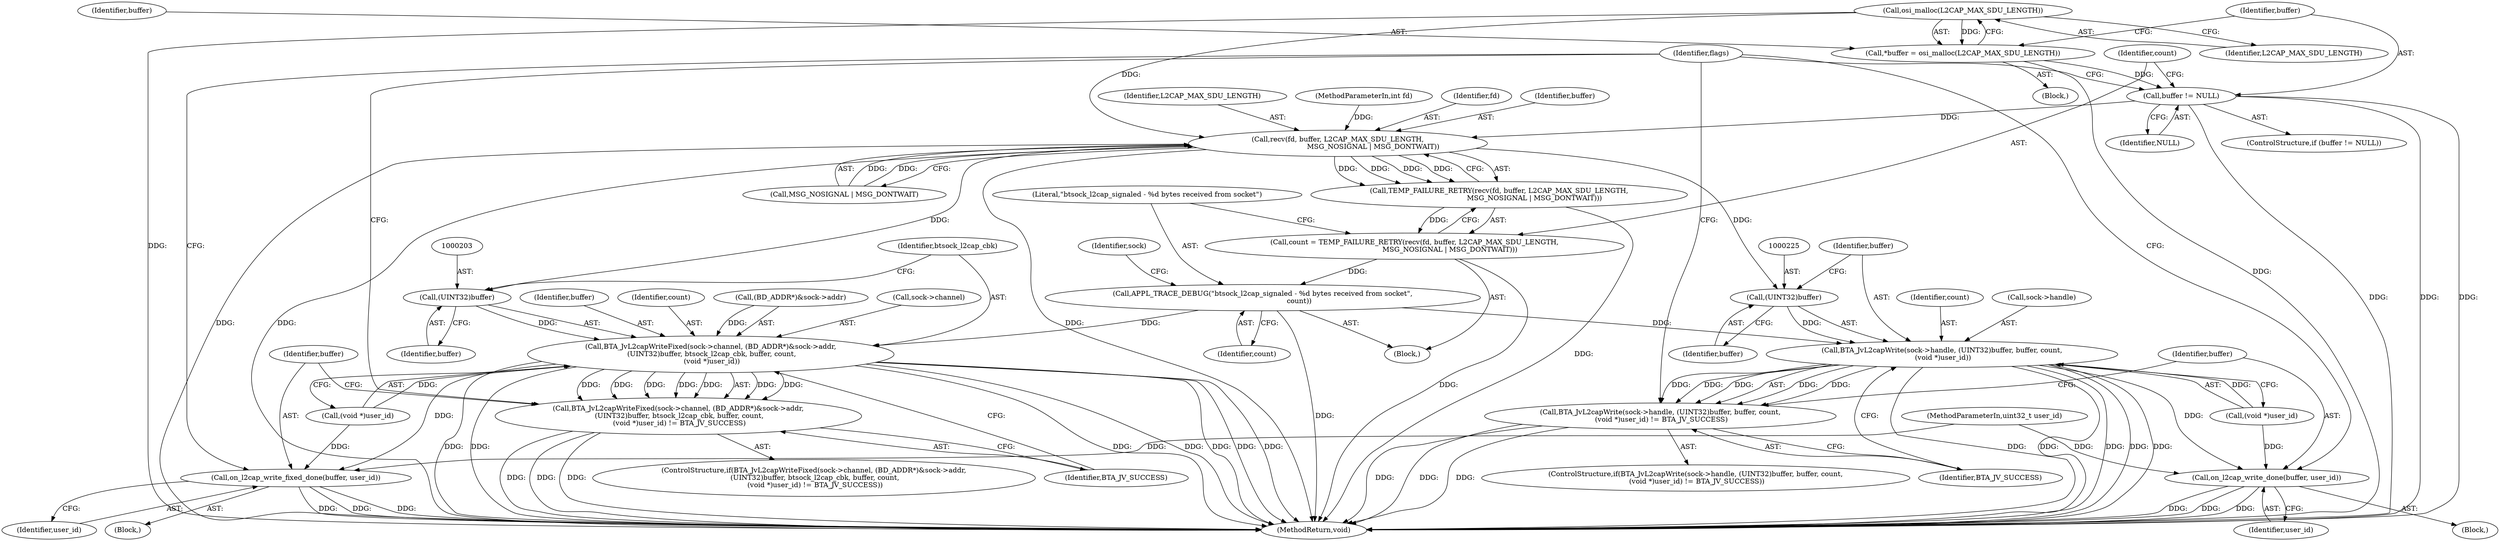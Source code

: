 digraph "0_Android_472271b153c5dc53c28beac55480a8d8434b2d5c_30@API" {
"1000164" [label="(Call,osi_malloc(L2CAP_MAX_SDU_LENGTH))"];
"1000162" [label="(Call,*buffer = osi_malloc(L2CAP_MAX_SDU_LENGTH))"];
"1000167" [label="(Call,buffer != NULL)"];
"1000175" [label="(Call,recv(fd, buffer, L2CAP_MAX_SDU_LENGTH,\n                                MSG_NOSIGNAL | MSG_DONTWAIT))"];
"1000174" [label="(Call,TEMP_FAILURE_RETRY(recv(fd, buffer, L2CAP_MAX_SDU_LENGTH,\n                                MSG_NOSIGNAL | MSG_DONTWAIT)))"];
"1000172" [label="(Call,count = TEMP_FAILURE_RETRY(recv(fd, buffer, L2CAP_MAX_SDU_LENGTH,\n                                MSG_NOSIGNAL | MSG_DONTWAIT)))"];
"1000182" [label="(Call,APPL_TRACE_DEBUG(\"btsock_l2cap_signaled - %d bytes received from socket\",\n                                 count))"];
"1000192" [label="(Call,BTA_JvL2capWriteFixed(sock->channel, (BD_ADDR*)&sock->addr,\n (UINT32)buffer, btsock_l2cap_cbk, buffer, count,\n (void *)user_id))"];
"1000191" [label="(Call,BTA_JvL2capWriteFixed(sock->channel, (BD_ADDR*)&sock->addr,\n (UINT32)buffer, btsock_l2cap_cbk, buffer, count,\n (void *)user_id) != BTA_JV_SUCCESS)"];
"1000213" [label="(Call,on_l2cap_write_fixed_done(buffer, user_id))"];
"1000220" [label="(Call,BTA_JvL2capWrite(sock->handle, (UINT32)buffer, buffer, count,\n (void *)user_id))"];
"1000219" [label="(Call,BTA_JvL2capWrite(sock->handle, (UINT32)buffer, buffer, count,\n (void *)user_id) != BTA_JV_SUCCESS)"];
"1000234" [label="(Call,on_l2cap_write_done(buffer, user_id))"];
"1000202" [label="(Call,(UINT32)buffer)"];
"1000224" [label="(Call,(UINT32)buffer)"];
"1000226" [label="(Identifier,buffer)"];
"1000233" [label="(Block,)"];
"1000234" [label="(Call,on_l2cap_write_done(buffer, user_id))"];
"1000162" [label="(Call,*buffer = osi_malloc(L2CAP_MAX_SDU_LENGTH))"];
"1000214" [label="(Identifier,buffer)"];
"1000182" [label="(Call,APPL_TRACE_DEBUG(\"btsock_l2cap_signaled - %d bytes received from socket\",\n                                 count))"];
"1000172" [label="(Call,count = TEMP_FAILURE_RETRY(recv(fd, buffer, L2CAP_MAX_SDU_LENGTH,\n                                MSG_NOSIGNAL | MSG_DONTWAIT)))"];
"1000160" [label="(Block,)"];
"1000166" [label="(ControlStructure,if (buffer != NULL))"];
"1000163" [label="(Identifier,buffer)"];
"1000221" [label="(Call,sock->handle)"];
"1000169" [label="(Identifier,NULL)"];
"1000168" [label="(Identifier,buffer)"];
"1000220" [label="(Call,BTA_JvL2capWrite(sock->handle, (UINT32)buffer, buffer, count,\n (void *)user_id))"];
"1000206" [label="(Identifier,buffer)"];
"1000224" [label="(Call,(UINT32)buffer)"];
"1000204" [label="(Identifier,buffer)"];
"1000104" [label="(MethodParameterIn,int fd)"];
"1000215" [label="(Identifier,user_id)"];
"1000190" [label="(ControlStructure,if(BTA_JvL2capWriteFixed(sock->channel, (BD_ADDR*)&sock->addr,\n (UINT32)buffer, btsock_l2cap_cbk, buffer, count,\n (void *)user_id) != BTA_JV_SUCCESS))"];
"1000173" [label="(Identifier,count)"];
"1000170" [label="(Block,)"];
"1000228" [label="(Identifier,count)"];
"1000235" [label="(Identifier,buffer)"];
"1000176" [label="(Identifier,fd)"];
"1000174" [label="(Call,TEMP_FAILURE_RETRY(recv(fd, buffer, L2CAP_MAX_SDU_LENGTH,\n                                MSG_NOSIGNAL | MSG_DONTWAIT)))"];
"1000193" [label="(Call,sock->channel)"];
"1000205" [label="(Identifier,btsock_l2cap_cbk)"];
"1000227" [label="(Identifier,buffer)"];
"1000164" [label="(Call,osi_malloc(L2CAP_MAX_SDU_LENGTH))"];
"1000184" [label="(Identifier,count)"];
"1000175" [label="(Call,recv(fd, buffer, L2CAP_MAX_SDU_LENGTH,\n                                MSG_NOSIGNAL | MSG_DONTWAIT))"];
"1000202" [label="(Call,(UINT32)buffer)"];
"1000229" [label="(Call,(void *)user_id)"];
"1000207" [label="(Identifier,count)"];
"1000167" [label="(Call,buffer != NULL)"];
"1000196" [label="(Call,(BD_ADDR*)&sock->addr)"];
"1000177" [label="(Identifier,buffer)"];
"1000179" [label="(Call,MSG_NOSIGNAL | MSG_DONTWAIT)"];
"1000211" [label="(Identifier,BTA_JV_SUCCESS)"];
"1000212" [label="(Block,)"];
"1000178" [label="(Identifier,L2CAP_MAX_SDU_LENGTH)"];
"1000191" [label="(Call,BTA_JvL2capWriteFixed(sock->channel, (BD_ADDR*)&sock->addr,\n (UINT32)buffer, btsock_l2cap_cbk, buffer, count,\n (void *)user_id) != BTA_JV_SUCCESS)"];
"1000183" [label="(Literal,\"btsock_l2cap_signaled - %d bytes received from socket\")"];
"1000213" [label="(Call,on_l2cap_write_fixed_done(buffer, user_id))"];
"1000219" [label="(Call,BTA_JvL2capWrite(sock->handle, (UINT32)buffer, buffer, count,\n (void *)user_id) != BTA_JV_SUCCESS)"];
"1000192" [label="(Call,BTA_JvL2capWriteFixed(sock->channel, (BD_ADDR*)&sock->addr,\n (UINT32)buffer, btsock_l2cap_cbk, buffer, count,\n (void *)user_id))"];
"1000236" [label="(Identifier,user_id)"];
"1000232" [label="(Identifier,BTA_JV_SUCCESS)"];
"1000298" [label="(MethodReturn,void)"];
"1000218" [label="(ControlStructure,if(BTA_JvL2capWrite(sock->handle, (UINT32)buffer, buffer, count,\n (void *)user_id) != BTA_JV_SUCCESS))"];
"1000208" [label="(Call,(void *)user_id)"];
"1000165" [label="(Identifier,L2CAP_MAX_SDU_LENGTH)"];
"1000106" [label="(MethodParameterIn,uint32_t user_id)"];
"1000187" [label="(Identifier,sock)"];
"1000245" [label="(Identifier,flags)"];
"1000164" -> "1000162"  [label="AST: "];
"1000164" -> "1000165"  [label="CFG: "];
"1000165" -> "1000164"  [label="AST: "];
"1000162" -> "1000164"  [label="CFG: "];
"1000164" -> "1000298"  [label="DDG: "];
"1000164" -> "1000162"  [label="DDG: "];
"1000164" -> "1000175"  [label="DDG: "];
"1000162" -> "1000160"  [label="AST: "];
"1000163" -> "1000162"  [label="AST: "];
"1000168" -> "1000162"  [label="CFG: "];
"1000162" -> "1000298"  [label="DDG: "];
"1000162" -> "1000167"  [label="DDG: "];
"1000167" -> "1000166"  [label="AST: "];
"1000167" -> "1000169"  [label="CFG: "];
"1000168" -> "1000167"  [label="AST: "];
"1000169" -> "1000167"  [label="AST: "];
"1000173" -> "1000167"  [label="CFG: "];
"1000245" -> "1000167"  [label="CFG: "];
"1000167" -> "1000298"  [label="DDG: "];
"1000167" -> "1000298"  [label="DDG: "];
"1000167" -> "1000298"  [label="DDG: "];
"1000167" -> "1000175"  [label="DDG: "];
"1000175" -> "1000174"  [label="AST: "];
"1000175" -> "1000179"  [label="CFG: "];
"1000176" -> "1000175"  [label="AST: "];
"1000177" -> "1000175"  [label="AST: "];
"1000178" -> "1000175"  [label="AST: "];
"1000179" -> "1000175"  [label="AST: "];
"1000174" -> "1000175"  [label="CFG: "];
"1000175" -> "1000298"  [label="DDG: "];
"1000175" -> "1000298"  [label="DDG: "];
"1000175" -> "1000298"  [label="DDG: "];
"1000175" -> "1000174"  [label="DDG: "];
"1000175" -> "1000174"  [label="DDG: "];
"1000175" -> "1000174"  [label="DDG: "];
"1000175" -> "1000174"  [label="DDG: "];
"1000104" -> "1000175"  [label="DDG: "];
"1000179" -> "1000175"  [label="DDG: "];
"1000179" -> "1000175"  [label="DDG: "];
"1000175" -> "1000202"  [label="DDG: "];
"1000175" -> "1000224"  [label="DDG: "];
"1000174" -> "1000172"  [label="AST: "];
"1000172" -> "1000174"  [label="CFG: "];
"1000174" -> "1000298"  [label="DDG: "];
"1000174" -> "1000172"  [label="DDG: "];
"1000172" -> "1000170"  [label="AST: "];
"1000173" -> "1000172"  [label="AST: "];
"1000183" -> "1000172"  [label="CFG: "];
"1000172" -> "1000298"  [label="DDG: "];
"1000172" -> "1000182"  [label="DDG: "];
"1000182" -> "1000170"  [label="AST: "];
"1000182" -> "1000184"  [label="CFG: "];
"1000183" -> "1000182"  [label="AST: "];
"1000184" -> "1000182"  [label="AST: "];
"1000187" -> "1000182"  [label="CFG: "];
"1000182" -> "1000298"  [label="DDG: "];
"1000182" -> "1000192"  [label="DDG: "];
"1000182" -> "1000220"  [label="DDG: "];
"1000192" -> "1000191"  [label="AST: "];
"1000192" -> "1000208"  [label="CFG: "];
"1000193" -> "1000192"  [label="AST: "];
"1000196" -> "1000192"  [label="AST: "];
"1000202" -> "1000192"  [label="AST: "];
"1000205" -> "1000192"  [label="AST: "];
"1000206" -> "1000192"  [label="AST: "];
"1000207" -> "1000192"  [label="AST: "];
"1000208" -> "1000192"  [label="AST: "];
"1000211" -> "1000192"  [label="CFG: "];
"1000192" -> "1000298"  [label="DDG: "];
"1000192" -> "1000298"  [label="DDG: "];
"1000192" -> "1000298"  [label="DDG: "];
"1000192" -> "1000298"  [label="DDG: "];
"1000192" -> "1000298"  [label="DDG: "];
"1000192" -> "1000298"  [label="DDG: "];
"1000192" -> "1000298"  [label="DDG: "];
"1000192" -> "1000191"  [label="DDG: "];
"1000192" -> "1000191"  [label="DDG: "];
"1000192" -> "1000191"  [label="DDG: "];
"1000192" -> "1000191"  [label="DDG: "];
"1000192" -> "1000191"  [label="DDG: "];
"1000192" -> "1000191"  [label="DDG: "];
"1000192" -> "1000191"  [label="DDG: "];
"1000196" -> "1000192"  [label="DDG: "];
"1000202" -> "1000192"  [label="DDG: "];
"1000208" -> "1000192"  [label="DDG: "];
"1000192" -> "1000213"  [label="DDG: "];
"1000191" -> "1000190"  [label="AST: "];
"1000191" -> "1000211"  [label="CFG: "];
"1000211" -> "1000191"  [label="AST: "];
"1000214" -> "1000191"  [label="CFG: "];
"1000245" -> "1000191"  [label="CFG: "];
"1000191" -> "1000298"  [label="DDG: "];
"1000191" -> "1000298"  [label="DDG: "];
"1000191" -> "1000298"  [label="DDG: "];
"1000213" -> "1000212"  [label="AST: "];
"1000213" -> "1000215"  [label="CFG: "];
"1000214" -> "1000213"  [label="AST: "];
"1000215" -> "1000213"  [label="AST: "];
"1000245" -> "1000213"  [label="CFG: "];
"1000213" -> "1000298"  [label="DDG: "];
"1000213" -> "1000298"  [label="DDG: "];
"1000213" -> "1000298"  [label="DDG: "];
"1000208" -> "1000213"  [label="DDG: "];
"1000106" -> "1000213"  [label="DDG: "];
"1000220" -> "1000219"  [label="AST: "];
"1000220" -> "1000229"  [label="CFG: "];
"1000221" -> "1000220"  [label="AST: "];
"1000224" -> "1000220"  [label="AST: "];
"1000227" -> "1000220"  [label="AST: "];
"1000228" -> "1000220"  [label="AST: "];
"1000229" -> "1000220"  [label="AST: "];
"1000232" -> "1000220"  [label="CFG: "];
"1000220" -> "1000298"  [label="DDG: "];
"1000220" -> "1000298"  [label="DDG: "];
"1000220" -> "1000298"  [label="DDG: "];
"1000220" -> "1000298"  [label="DDG: "];
"1000220" -> "1000298"  [label="DDG: "];
"1000220" -> "1000219"  [label="DDG: "];
"1000220" -> "1000219"  [label="DDG: "];
"1000220" -> "1000219"  [label="DDG: "];
"1000220" -> "1000219"  [label="DDG: "];
"1000220" -> "1000219"  [label="DDG: "];
"1000224" -> "1000220"  [label="DDG: "];
"1000229" -> "1000220"  [label="DDG: "];
"1000220" -> "1000234"  [label="DDG: "];
"1000219" -> "1000218"  [label="AST: "];
"1000219" -> "1000232"  [label="CFG: "];
"1000232" -> "1000219"  [label="AST: "];
"1000235" -> "1000219"  [label="CFG: "];
"1000245" -> "1000219"  [label="CFG: "];
"1000219" -> "1000298"  [label="DDG: "];
"1000219" -> "1000298"  [label="DDG: "];
"1000219" -> "1000298"  [label="DDG: "];
"1000234" -> "1000233"  [label="AST: "];
"1000234" -> "1000236"  [label="CFG: "];
"1000235" -> "1000234"  [label="AST: "];
"1000236" -> "1000234"  [label="AST: "];
"1000245" -> "1000234"  [label="CFG: "];
"1000234" -> "1000298"  [label="DDG: "];
"1000234" -> "1000298"  [label="DDG: "];
"1000234" -> "1000298"  [label="DDG: "];
"1000229" -> "1000234"  [label="DDG: "];
"1000106" -> "1000234"  [label="DDG: "];
"1000202" -> "1000204"  [label="CFG: "];
"1000203" -> "1000202"  [label="AST: "];
"1000204" -> "1000202"  [label="AST: "];
"1000205" -> "1000202"  [label="CFG: "];
"1000224" -> "1000226"  [label="CFG: "];
"1000225" -> "1000224"  [label="AST: "];
"1000226" -> "1000224"  [label="AST: "];
"1000227" -> "1000224"  [label="CFG: "];
}
